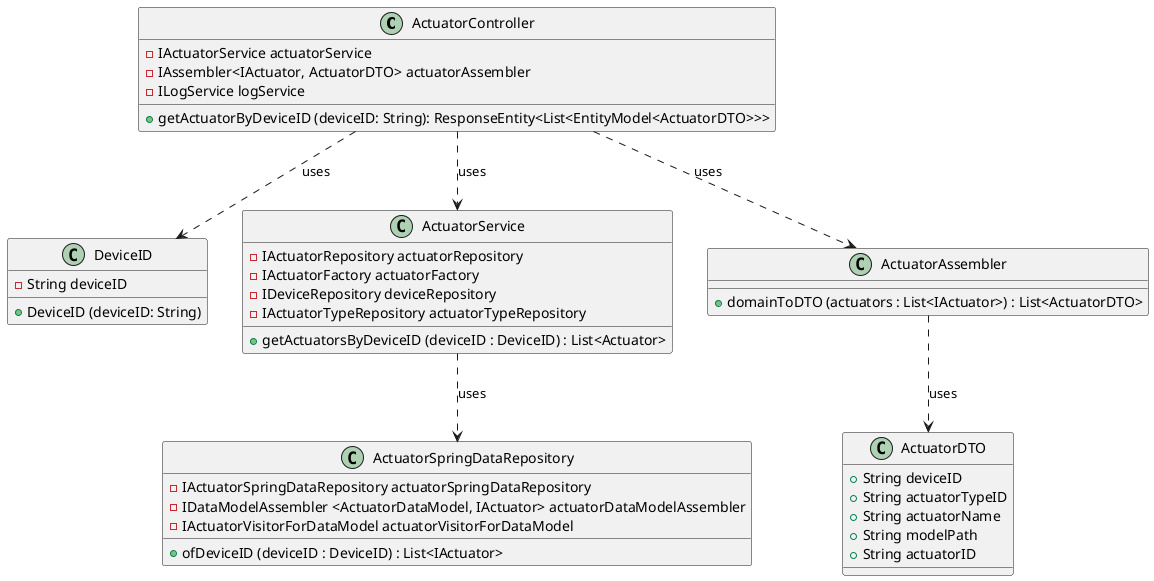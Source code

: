 @startuml
class ActuatorController {
- IActuatorService actuatorService
- IAssembler<IActuator, ActuatorDTO> actuatorAssembler
- ILogService logService

+ getActuatorByDeviceID (deviceID: String): ResponseEntity<List<EntityModel<ActuatorDTO>>>
}

class DeviceID {
- String deviceID

+ DeviceID (deviceID: String)
}

class ActuatorService {
- IActuatorRepository actuatorRepository
- IActuatorFactory actuatorFactory
- IDeviceRepository deviceRepository
- IActuatorTypeRepository actuatorTypeRepository

+ getActuatorsByDeviceID (deviceID : DeviceID) : List<Actuator>
}

class ActuatorSpringDataRepository {
- IActuatorSpringDataRepository actuatorSpringDataRepository
- IDataModelAssembler <ActuatorDataModel, IActuator> actuatorDataModelAssembler
- IActuatorVisitorForDataModel actuatorVisitorForDataModel

+ ofDeviceID (deviceID : DeviceID) : List<IActuator>
}

class ActuatorAssembler {

+ domainToDTO (actuators : List<IActuator>) : List<ActuatorDTO>
}

class ActuatorDTO {
+ String deviceID
+ String actuatorTypeID
+ String actuatorName
+ String modelPath
+ String actuatorID
}

ActuatorController ..> DeviceID : uses
ActuatorController ..> ActuatorService : uses
ActuatorService ..> ActuatorSpringDataRepository : uses

ActuatorController ..> ActuatorAssembler : uses
ActuatorAssembler ..> ActuatorDTO : uses
@enduml